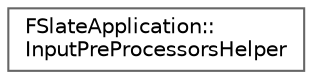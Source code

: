digraph "Graphical Class Hierarchy"
{
 // INTERACTIVE_SVG=YES
 // LATEX_PDF_SIZE
  bgcolor="transparent";
  edge [fontname=Helvetica,fontsize=10,labelfontname=Helvetica,labelfontsize=10];
  node [fontname=Helvetica,fontsize=10,shape=box,height=0.2,width=0.4];
  rankdir="LR";
  Node0 [id="Node000000",label="FSlateApplication::\lInputPreProcessorsHelper",height=0.2,width=0.4,color="grey40", fillcolor="white", style="filled",URL="$d5/dbf/classFSlateApplication_1_1InputPreProcessorsHelper.html",tooltip="A helper class to wrap the list of input pre-processors."];
}
